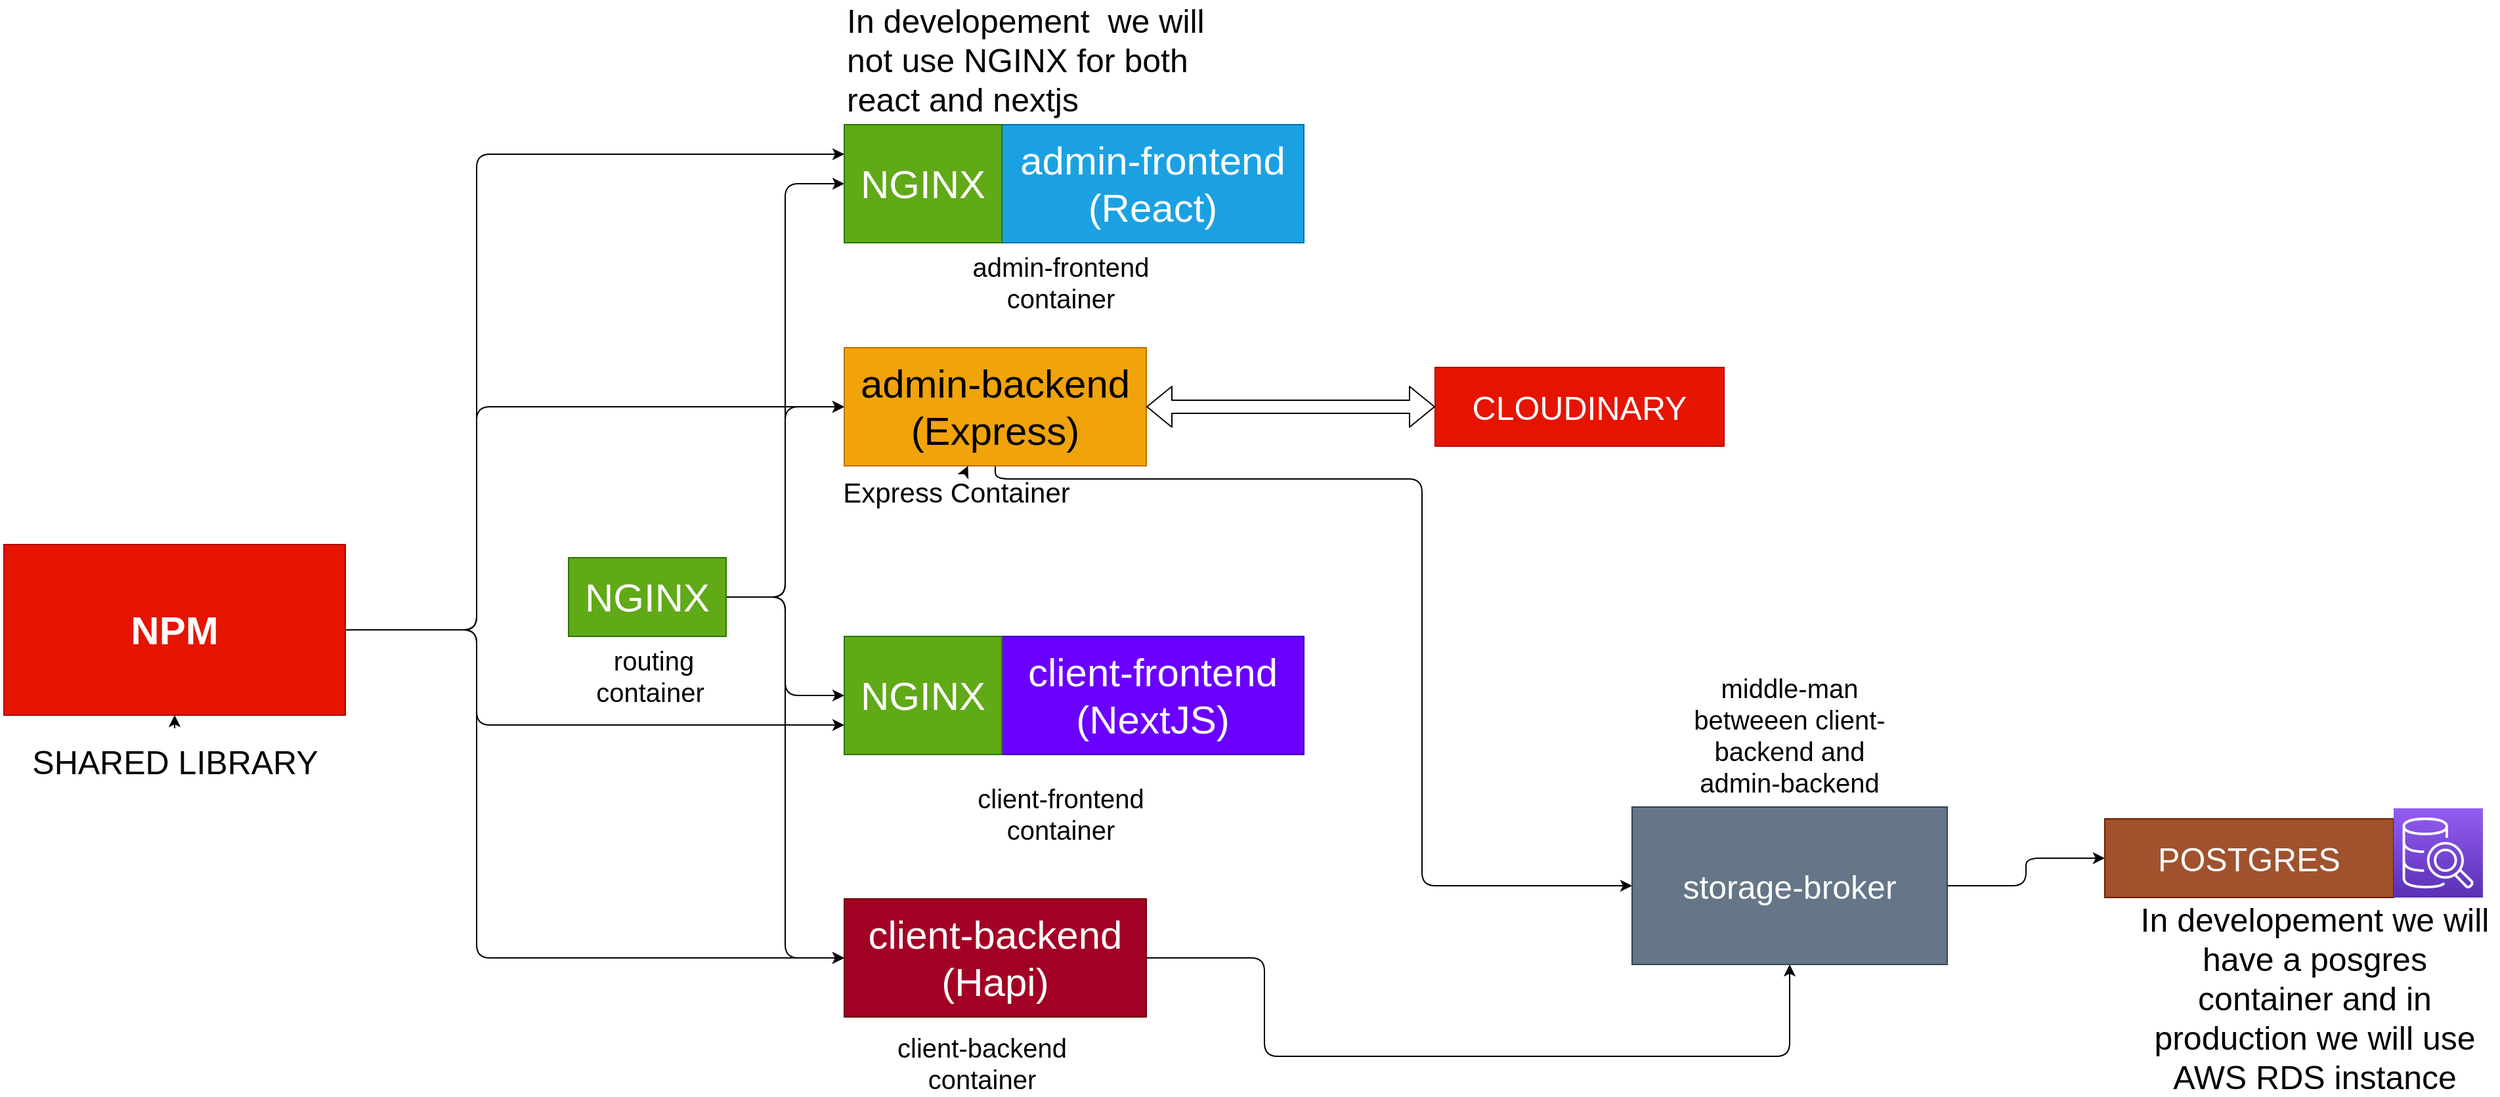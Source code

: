 <mxfile>
    <diagram id="6GGwwaXmXN7I2rmmZUAq" name="App architecture">
        <mxGraphModel dx="3043" dy="1306" grid="1" gridSize="10" guides="1" tooltips="1" connect="1" arrows="1" fold="1" page="0" pageScale="1" pageWidth="827" pageHeight="1169" math="0" shadow="0">
            <root>
                <mxCell id="0"/>
                <mxCell id="1" parent="0"/>
                <mxCell id="q51EdbNp2aHsAlou9teM-16" style="edgeStyle=elbowEdgeStyle;html=1;entryX=0;entryY=0.5;entryDx=0;entryDy=0;" parent="1" source="q51EdbNp2aHsAlou9teM-2" target="q51EdbNp2aHsAlou9teM-4" edge="1">
                    <mxGeometry relative="1" as="geometry"/>
                </mxCell>
                <mxCell id="q51EdbNp2aHsAlou9teM-17" style="edgeStyle=elbowEdgeStyle;html=1;entryX=0;entryY=0.5;entryDx=0;entryDy=0;" parent="1" source="q51EdbNp2aHsAlou9teM-2" target="q51EdbNp2aHsAlou9teM-10" edge="1">
                    <mxGeometry relative="1" as="geometry"/>
                </mxCell>
                <mxCell id="q51EdbNp2aHsAlou9teM-18" style="edgeStyle=elbowEdgeStyle;html=1;entryX=0;entryY=0.5;entryDx=0;entryDy=0;" parent="1" source="q51EdbNp2aHsAlou9teM-2" target="q51EdbNp2aHsAlou9teM-8" edge="1">
                    <mxGeometry relative="1" as="geometry"/>
                </mxCell>
                <mxCell id="q51EdbNp2aHsAlou9teM-19" style="edgeStyle=elbowEdgeStyle;html=1;entryX=0;entryY=0.5;entryDx=0;entryDy=0;" parent="1" source="q51EdbNp2aHsAlou9teM-2" target="2" edge="1">
                    <mxGeometry relative="1" as="geometry"/>
                </mxCell>
                <mxCell id="q51EdbNp2aHsAlou9teM-2" value="&lt;font style=&quot;font-size: 30px&quot;&gt;NGINX&lt;/font&gt;" style="rounded=0;whiteSpace=wrap;html=1;fillColor=#60a917;strokeColor=#2D7600;fontColor=#ffffff;" parent="1" vertex="1">
                    <mxGeometry x="-200" y="560" width="120" height="60" as="geometry"/>
                </mxCell>
                <mxCell id="q51EdbNp2aHsAlou9teM-3" value="&lt;font style=&quot;font-size: 30px&quot;&gt;admin-frontend&lt;br&gt;(React)&lt;br&gt;&lt;/font&gt;" style="rounded=0;whiteSpace=wrap;html=1;fillColor=#1ba1e2;strokeColor=#006EAF;fontColor=#ffffff;" parent="1" vertex="1">
                    <mxGeometry x="130" y="230" width="230" height="90" as="geometry"/>
                </mxCell>
                <mxCell id="q51EdbNp2aHsAlou9teM-4" value="&lt;font style=&quot;font-size: 30px&quot;&gt;NGINX&lt;/font&gt;" style="rounded=0;whiteSpace=wrap;html=1;fillColor=#60a917;strokeColor=#2D7600;fontColor=#ffffff;" parent="1" vertex="1">
                    <mxGeometry x="10" y="230" width="120" height="90" as="geometry"/>
                </mxCell>
                <mxCell id="q51EdbNp2aHsAlou9teM-5" value="&lt;font style=&quot;font-size: 20px&quot;&gt;routing &lt;br&gt;container&amp;nbsp;&lt;/font&gt;" style="text;html=1;strokeColor=none;fillColor=none;align=center;verticalAlign=middle;whiteSpace=wrap;rounded=0;" parent="1" vertex="1">
                    <mxGeometry x="-220" y="640" width="170" height="20" as="geometry"/>
                </mxCell>
                <mxCell id="q51EdbNp2aHsAlou9teM-6" value="&lt;span style=&quot;font-size: 20px&quot;&gt;admin-frontend container&lt;/span&gt;" style="text;html=1;strokeColor=none;fillColor=none;align=center;verticalAlign=middle;whiteSpace=wrap;rounded=0;" parent="1" vertex="1">
                    <mxGeometry x="90" y="340" width="170" height="20" as="geometry"/>
                </mxCell>
                <mxCell id="q51EdbNp2aHsAlou9teM-7" value="&lt;font style=&quot;font-size: 30px&quot;&gt;client-frontend&lt;br&gt;(NextJS)&lt;br&gt;&lt;/font&gt;" style="rounded=0;whiteSpace=wrap;html=1;fillColor=#6a00ff;strokeColor=#3700CC;fontColor=#ffffff;" parent="1" vertex="1">
                    <mxGeometry x="130" y="620" width="230" height="90" as="geometry"/>
                </mxCell>
                <mxCell id="q51EdbNp2aHsAlou9teM-8" value="&lt;font style=&quot;font-size: 30px&quot;&gt;NGINX&lt;/font&gt;" style="rounded=0;whiteSpace=wrap;html=1;fillColor=#60a917;strokeColor=#2D7600;fontColor=#ffffff;" parent="1" vertex="1">
                    <mxGeometry x="10" y="620" width="120" height="90" as="geometry"/>
                </mxCell>
                <mxCell id="q51EdbNp2aHsAlou9teM-9" value="&lt;span style=&quot;font-size: 20px&quot;&gt;client-frontend container&lt;/span&gt;" style="text;html=1;strokeColor=none;fillColor=none;align=center;verticalAlign=middle;whiteSpace=wrap;rounded=0;" parent="1" vertex="1">
                    <mxGeometry x="90" y="730" width="170" height="50" as="geometry"/>
                </mxCell>
                <mxCell id="10" style="edgeStyle=orthogonalEdgeStyle;html=1;entryX=0;entryY=0.5;entryDx=0;entryDy=0;" parent="1" source="q51EdbNp2aHsAlou9teM-10" target="9" edge="1">
                    <mxGeometry relative="1" as="geometry">
                        <Array as="points">
                            <mxPoint x="125" y="500"/>
                            <mxPoint x="450" y="500"/>
                            <mxPoint x="450" y="810"/>
                        </Array>
                    </mxGeometry>
                </mxCell>
                <mxCell id="q51EdbNp2aHsAlou9teM-10" value="&lt;font style=&quot;font-size: 30px&quot;&gt;admin-backend&lt;br&gt;(Express)&lt;br&gt;&lt;/font&gt;" style="rounded=0;whiteSpace=wrap;html=1;fillColor=#f0a30a;strokeColor=#BD7000;fontColor=#000000;" parent="1" vertex="1">
                    <mxGeometry x="10" y="400" width="230" height="90" as="geometry"/>
                </mxCell>
                <mxCell id="13" style="edgeStyle=orthogonalEdgeStyle;html=1;entryX=0.5;entryY=1;entryDx=0;entryDy=0;" parent="1" source="2" target="9" edge="1">
                    <mxGeometry relative="1" as="geometry">
                        <Array as="points">
                            <mxPoint x="330" y="865"/>
                            <mxPoint x="330" y="940"/>
                            <mxPoint x="730" y="940"/>
                        </Array>
                    </mxGeometry>
                </mxCell>
                <mxCell id="2" value="&lt;font style=&quot;font-size: 30px&quot;&gt;client-backend&lt;br&gt;(Hapi)&lt;br&gt;&lt;/font&gt;" style="rounded=0;whiteSpace=wrap;html=1;fillColor=#a20025;strokeColor=#6F0000;fontColor=#ffffff;" parent="1" vertex="1">
                    <mxGeometry x="10" y="820" width="230" height="90" as="geometry"/>
                </mxCell>
                <mxCell id="25" value="" style="edgeStyle=none;html=1;" parent="1" source="3" target="q51EdbNp2aHsAlou9teM-10" edge="1">
                    <mxGeometry relative="1" as="geometry"/>
                </mxCell>
                <mxCell id="3" value="Express Container" style="text;html=1;align=center;verticalAlign=middle;resizable=0;points=[];autosize=1;strokeColor=none;fontSize=21;" parent="1" vertex="1">
                    <mxGeometry y="495" width="190" height="30" as="geometry"/>
                </mxCell>
                <mxCell id="q51EdbNp2aHsAlou9teM-11" value="&lt;span style=&quot;font-size: 20px&quot;&gt;client-backend container&lt;/span&gt;" style="text;html=1;strokeColor=none;fillColor=none;align=center;verticalAlign=middle;whiteSpace=wrap;rounded=0;" parent="1" vertex="1">
                    <mxGeometry x="30" y="920" width="170" height="50" as="geometry"/>
                </mxCell>
                <mxCell id="q51EdbNp2aHsAlou9teM-20" value="&lt;font style=&quot;font-size: 25px&quot;&gt;CLOUDINARY&lt;/font&gt;" style="rounded=0;whiteSpace=wrap;html=1;fillColor=#e51400;strokeColor=#B20000;fontColor=#ffffff;" parent="1" vertex="1">
                    <mxGeometry x="460" y="415" width="220" height="60" as="geometry"/>
                </mxCell>
                <mxCell id="q51EdbNp2aHsAlou9teM-21" value="&lt;font style=&quot;font-size: 25px&quot;&gt;POSTGRES&lt;/font&gt;" style="rounded=0;whiteSpace=wrap;html=1;fillColor=#a0522d;strokeColor=#6D1F00;fontColor=#ffffff;" parent="1" vertex="1">
                    <mxGeometry x="970" y="759" width="220" height="60" as="geometry"/>
                </mxCell>
                <mxCell id="8" value="" style="shape=flexArrow;endArrow=classic;startArrow=classic;html=1;fontSize=21;entryX=0;entryY=0.5;entryDx=0;entryDy=0;exitX=1;exitY=0.5;exitDx=0;exitDy=0;" parent="1" source="q51EdbNp2aHsAlou9teM-10" target="q51EdbNp2aHsAlou9teM-20" edge="1">
                    <mxGeometry width="100" height="100" relative="1" as="geometry">
                        <mxPoint x="250" y="450" as="sourcePoint"/>
                        <mxPoint x="440" y="550" as="targetPoint"/>
                    </mxGeometry>
                </mxCell>
                <mxCell id="q51EdbNp2aHsAlou9teM-25" value="&lt;font style=&quot;font-size: 25px&quot;&gt;In developement we will have a posgres container and in production we will use AWS RDS instance&lt;/font&gt;" style="text;html=1;strokeColor=none;fillColor=none;align=center;verticalAlign=middle;whiteSpace=wrap;rounded=0;" parent="1" vertex="1">
                    <mxGeometry x="990" y="885" width="280" height="20" as="geometry"/>
                </mxCell>
                <mxCell id="q51EdbNp2aHsAlou9teM-26" value="&lt;font style=&quot;font-size: 25px&quot;&gt;In developement&amp;nbsp; we will not use NGINX for both react and nextjs&lt;/font&gt;" style="text;html=1;strokeColor=none;fillColor=none;align=left;verticalAlign=middle;whiteSpace=wrap;rounded=0;" parent="1" vertex="1">
                    <mxGeometry x="10" y="170" width="280" height="20" as="geometry"/>
                </mxCell>
                <mxCell id="q51EdbNp2aHsAlou9teM-27" value="" style="points=[[0,0,0],[0.25,0,0],[0.5,0,0],[0.75,0,0],[1,0,0],[0,1,0],[0.25,1,0],[0.5,1,0],[0.75,1,0],[1,1,0],[0,0.25,0],[0,0.5,0],[0,0.75,0],[1,0.25,0],[1,0.5,0],[1,0.75,0]];outlineConnect=0;fontColor=#232F3E;gradientColor=#945DF2;gradientDirection=north;fillColor=#5A30B5;strokeColor=#ffffff;dashed=0;verticalLabelPosition=bottom;verticalAlign=top;align=center;html=1;fontSize=12;fontStyle=0;aspect=fixed;shape=mxgraph.aws4.resourceIcon;resIcon=mxgraph.aws4.sql_workbench;" parent="1" vertex="1">
                    <mxGeometry x="1190" y="751" width="68" height="68" as="geometry"/>
                </mxCell>
                <mxCell id="12" style="edgeStyle=orthogonalEdgeStyle;html=1;entryX=0;entryY=0.5;entryDx=0;entryDy=0;" parent="1" source="9" target="q51EdbNp2aHsAlou9teM-21" edge="1">
                    <mxGeometry relative="1" as="geometry"/>
                </mxCell>
                <mxCell id="9" value="&lt;font style=&quot;font-size: 25px&quot;&gt;storage-broker&lt;/font&gt;" style="rounded=0;whiteSpace=wrap;html=1;fillColor=#647687;strokeColor=#314354;fontColor=#ffffff;" parent="1" vertex="1">
                    <mxGeometry x="610" y="750" width="240" height="120" as="geometry"/>
                </mxCell>
                <mxCell id="14" value="&lt;span style=&quot;font-size: 20px&quot;&gt;middle-man betweeen client-backend and admin-backend&lt;/span&gt;" style="text;html=1;strokeColor=none;fillColor=none;align=center;verticalAlign=middle;whiteSpace=wrap;rounded=0;" parent="1" vertex="1">
                    <mxGeometry x="645" y="670" width="170" height="50" as="geometry"/>
                </mxCell>
                <mxCell id="16" style="edgeStyle=orthogonalEdgeStyle;html=1;entryX=0;entryY=0.25;entryDx=0;entryDy=0;" parent="1" source="15" target="q51EdbNp2aHsAlou9teM-4" edge="1">
                    <mxGeometry relative="1" as="geometry">
                        <Array as="points">
                            <mxPoint x="-270" y="615"/>
                            <mxPoint x="-270" y="253"/>
                        </Array>
                    </mxGeometry>
                </mxCell>
                <mxCell id="17" style="edgeStyle=orthogonalEdgeStyle;html=1;entryX=0;entryY=0.5;entryDx=0;entryDy=0;" parent="1" source="15" target="q51EdbNp2aHsAlou9teM-10" edge="1">
                    <mxGeometry relative="1" as="geometry">
                        <Array as="points">
                            <mxPoint x="-270" y="615"/>
                            <mxPoint x="-270" y="445"/>
                        </Array>
                    </mxGeometry>
                </mxCell>
                <mxCell id="18" style="edgeStyle=orthogonalEdgeStyle;html=1;entryX=0;entryY=0.75;entryDx=0;entryDy=0;" parent="1" source="15" target="q51EdbNp2aHsAlou9teM-8" edge="1">
                    <mxGeometry relative="1" as="geometry">
                        <Array as="points">
                            <mxPoint x="-270" y="615"/>
                            <mxPoint x="-270" y="687"/>
                        </Array>
                    </mxGeometry>
                </mxCell>
                <mxCell id="19" style="edgeStyle=orthogonalEdgeStyle;html=1;entryX=0;entryY=0.5;entryDx=0;entryDy=0;" parent="1" source="15" target="2" edge="1">
                    <mxGeometry relative="1" as="geometry">
                        <Array as="points">
                            <mxPoint x="-270" y="615"/>
                            <mxPoint x="-270" y="865"/>
                        </Array>
                    </mxGeometry>
                </mxCell>
                <mxCell id="15" value="&lt;font style=&quot;font-size: 30px&quot;&gt;&lt;b&gt;NPM&lt;/b&gt;&lt;/font&gt;" style="rounded=0;whiteSpace=wrap;html=1;fillColor=#e51400;strokeColor=#B20000;fontColor=#ffffff;" parent="1" vertex="1">
                    <mxGeometry x="-630" y="550" width="260" height="130" as="geometry"/>
                </mxCell>
                <mxCell id="24" value="" style="edgeStyle=orthogonalEdgeStyle;html=1;" parent="1" source="23" target="15" edge="1">
                    <mxGeometry relative="1" as="geometry"/>
                </mxCell>
                <mxCell id="23" value="&lt;font style=&quot;font-size: 25px&quot;&gt;SHARED LIBRARY&lt;/font&gt;" style="text;html=1;strokeColor=none;fillColor=none;align=center;verticalAlign=middle;whiteSpace=wrap;rounded=0;" parent="1" vertex="1">
                    <mxGeometry x="-632.5" y="690" width="265" height="50" as="geometry"/>
                </mxCell>
            </root>
        </mxGraphModel>
    </diagram>
    <diagram id="w0XgXi7K_u5LhEjVhoiw" name="Git Workflow">
        <mxGraphModel dx="2826" dy="1523" grid="1" gridSize="10" guides="1" tooltips="1" connect="1" arrows="1" fold="1" page="1" pageScale="1" pageWidth="1169" pageHeight="827" math="0" shadow="0">
            <root>
                <mxCell id="lx9RsCOpGuzKp66f4HoC-0"/>
                <mxCell id="lx9RsCOpGuzKp66f4HoC-1" parent="lx9RsCOpGuzKp66f4HoC-0"/>
                <mxCell id="lx9RsCOpGuzKp66f4HoC-11" style="edgeStyle=none;html=1;entryX=0;entryY=0.5;entryDx=0;entryDy=0;fillColor=#d80073;strokeColor=#A50040;" parent="lx9RsCOpGuzKp66f4HoC-1" source="lx9RsCOpGuzKp66f4HoC-2" target="lx9RsCOpGuzKp66f4HoC-3" edge="1">
                    <mxGeometry relative="1" as="geometry"/>
                </mxCell>
                <mxCell id="lx9RsCOpGuzKp66f4HoC-2" value="" style="ellipse;whiteSpace=wrap;html=1;aspect=fixed;fillColor=#d80073;strokeColor=#A50040;fontColor=#ffffff;" parent="lx9RsCOpGuzKp66f4HoC-1" vertex="1">
                    <mxGeometry x="250" y="270" width="80" height="80" as="geometry"/>
                </mxCell>
                <mxCell id="lx9RsCOpGuzKp66f4HoC-12" style="edgeStyle=none;html=1;entryX=0;entryY=0.5;entryDx=0;entryDy=0;fillColor=#d80073;strokeColor=#A50040;" parent="lx9RsCOpGuzKp66f4HoC-1" source="lx9RsCOpGuzKp66f4HoC-3" target="lx9RsCOpGuzKp66f4HoC-4" edge="1">
                    <mxGeometry relative="1" as="geometry"/>
                </mxCell>
                <mxCell id="lx9RsCOpGuzKp66f4HoC-3" value="" style="ellipse;whiteSpace=wrap;html=1;aspect=fixed;fillColor=#d80073;strokeColor=#A50040;fontColor=#ffffff;" parent="lx9RsCOpGuzKp66f4HoC-1" vertex="1">
                    <mxGeometry x="540" y="270" width="80" height="80" as="geometry"/>
                </mxCell>
                <mxCell id="lx9RsCOpGuzKp66f4HoC-4" value="" style="ellipse;whiteSpace=wrap;html=1;aspect=fixed;fillColor=#d80073;strokeColor=#A50040;fontColor=#ffffff;" parent="lx9RsCOpGuzKp66f4HoC-1" vertex="1">
                    <mxGeometry x="800" y="270" width="80" height="80" as="geometry"/>
                </mxCell>
                <mxCell id="lx9RsCOpGuzKp66f4HoC-10" style="edgeStyle=none;html=1;fillColor=#d80073;strokeColor=#A50040;" parent="lx9RsCOpGuzKp66f4HoC-1" source="lx9RsCOpGuzKp66f4HoC-5" target="lx9RsCOpGuzKp66f4HoC-2" edge="1">
                    <mxGeometry relative="1" as="geometry"/>
                </mxCell>
                <mxCell id="lx9RsCOpGuzKp66f4HoC-5" value="" style="ellipse;whiteSpace=wrap;html=1;aspect=fixed;fillColor=#d80073;strokeColor=#A50040;fontColor=#ffffff;" parent="lx9RsCOpGuzKp66f4HoC-1" vertex="1">
                    <mxGeometry x="-80" y="270" width="80" height="80" as="geometry"/>
                </mxCell>
                <mxCell id="lx9RsCOpGuzKp66f4HoC-9" style="edgeStyle=none;html=1;entryX=0;entryY=0.5;entryDx=0;entryDy=0;fillColor=#d80073;strokeColor=#A50040;" parent="lx9RsCOpGuzKp66f4HoC-1" source="lx9RsCOpGuzKp66f4HoC-6" target="lx9RsCOpGuzKp66f4HoC-5" edge="1">
                    <mxGeometry relative="1" as="geometry"/>
                </mxCell>
                <mxCell id="lx9RsCOpGuzKp66f4HoC-6" value="" style="ellipse;whiteSpace=wrap;html=1;aspect=fixed;fillColor=#d80073;strokeColor=#A50040;fontColor=#ffffff;" parent="lx9RsCOpGuzKp66f4HoC-1" vertex="1">
                    <mxGeometry x="-420" y="270" width="80" height="80" as="geometry"/>
                </mxCell>
                <mxCell id="lx9RsCOpGuzKp66f4HoC-8" style="edgeStyle=none;html=1;entryX=0;entryY=0.5;entryDx=0;entryDy=0;fillColor=#d80073;strokeColor=#A50040;" parent="lx9RsCOpGuzKp66f4HoC-1" source="lx9RsCOpGuzKp66f4HoC-7" target="lx9RsCOpGuzKp66f4HoC-6" edge="1">
                    <mxGeometry relative="1" as="geometry"/>
                </mxCell>
                <mxCell id="lx9RsCOpGuzKp66f4HoC-7" value="" style="ellipse;whiteSpace=wrap;html=1;aspect=fixed;fillColor=#d80073;strokeColor=#A50040;fontColor=#ffffff;" parent="lx9RsCOpGuzKp66f4HoC-1" vertex="1">
                    <mxGeometry x="-820" y="270" width="80" height="80" as="geometry"/>
                </mxCell>
                <mxCell id="lx9RsCOpGuzKp66f4HoC-31" style="edgeStyle=none;html=1;entryX=0;entryY=0.5;entryDx=0;entryDy=0;" parent="lx9RsCOpGuzKp66f4HoC-1" source="lx9RsCOpGuzKp66f4HoC-27" target="lx9RsCOpGuzKp66f4HoC-28" edge="1">
                    <mxGeometry relative="1" as="geometry"/>
                </mxCell>
                <mxCell id="lx9RsCOpGuzKp66f4HoC-49" style="edgeStyle=none;html=1;" parent="lx9RsCOpGuzKp66f4HoC-1" source="lx9RsCOpGuzKp66f4HoC-27" target="lx9RsCOpGuzKp66f4HoC-37" edge="1">
                    <mxGeometry relative="1" as="geometry"/>
                </mxCell>
                <mxCell id="lx9RsCOpGuzKp66f4HoC-27" value="" style="ellipse;whiteSpace=wrap;html=1;aspect=fixed;fillColor=#0050ef;strokeColor=#001DBC;fontColor=#ffffff;" parent="lx9RsCOpGuzKp66f4HoC-1" vertex="1">
                    <mxGeometry x="-820" y="460" width="80" height="80" as="geometry"/>
                </mxCell>
                <mxCell id="lx9RsCOpGuzKp66f4HoC-32" style="edgeStyle=none;html=1;entryX=0;entryY=0.5;entryDx=0;entryDy=0;" parent="lx9RsCOpGuzKp66f4HoC-1" source="lx9RsCOpGuzKp66f4HoC-28" target="lx9RsCOpGuzKp66f4HoC-29" edge="1">
                    <mxGeometry relative="1" as="geometry"/>
                </mxCell>
                <mxCell id="lx9RsCOpGuzKp66f4HoC-28" value="" style="ellipse;whiteSpace=wrap;html=1;aspect=fixed;fillColor=#0050ef;strokeColor=#001DBC;fontColor=#ffffff;" parent="lx9RsCOpGuzKp66f4HoC-1" vertex="1">
                    <mxGeometry x="-430" y="460" width="80" height="80" as="geometry"/>
                </mxCell>
                <mxCell id="lx9RsCOpGuzKp66f4HoC-33" style="edgeStyle=none;html=1;entryX=0;entryY=0.5;entryDx=0;entryDy=0;" parent="lx9RsCOpGuzKp66f4HoC-1" source="lx9RsCOpGuzKp66f4HoC-29" target="lx9RsCOpGuzKp66f4HoC-30" edge="1">
                    <mxGeometry relative="1" as="geometry"/>
                </mxCell>
                <mxCell id="lx9RsCOpGuzKp66f4HoC-29" value="" style="ellipse;whiteSpace=wrap;html=1;aspect=fixed;fillColor=#0050ef;strokeColor=#001DBC;fontColor=#ffffff;" parent="lx9RsCOpGuzKp66f4HoC-1" vertex="1">
                    <mxGeometry x="-80" y="460" width="80" height="80" as="geometry"/>
                </mxCell>
                <mxCell id="lx9RsCOpGuzKp66f4HoC-36" style="edgeStyle=none;html=1;entryX=0;entryY=1;entryDx=0;entryDy=0;" parent="lx9RsCOpGuzKp66f4HoC-1" source="lx9RsCOpGuzKp66f4HoC-30" target="lx9RsCOpGuzKp66f4HoC-3" edge="1">
                    <mxGeometry relative="1" as="geometry"/>
                </mxCell>
                <mxCell id="lx9RsCOpGuzKp66f4HoC-30" value="" style="ellipse;whiteSpace=wrap;html=1;aspect=fixed;fillColor=#0050ef;strokeColor=#001DBC;fontColor=#ffffff;" parent="lx9RsCOpGuzKp66f4HoC-1" vertex="1">
                    <mxGeometry x="250" y="460" width="80" height="80" as="geometry"/>
                </mxCell>
                <mxCell id="lx9RsCOpGuzKp66f4HoC-34" value="&lt;font style=&quot;font-size: 30px&quot;&gt;Master&lt;/font&gt;" style="text;html=1;strokeColor=none;fillColor=none;align=center;verticalAlign=middle;whiteSpace=wrap;rounded=0;" parent="lx9RsCOpGuzKp66f4HoC-1" vertex="1">
                    <mxGeometry x="-1020" y="230" width="40" height="20" as="geometry"/>
                </mxCell>
                <mxCell id="lx9RsCOpGuzKp66f4HoC-35" value="&lt;font style=&quot;font-size: 30px&quot;&gt;Developement&lt;/font&gt;" style="text;html=1;strokeColor=none;fillColor=none;align=center;verticalAlign=middle;whiteSpace=wrap;rounded=0;" parent="lx9RsCOpGuzKp66f4HoC-1" vertex="1">
                    <mxGeometry x="-750" y="430" width="40" height="20" as="geometry"/>
                </mxCell>
                <mxCell id="lx9RsCOpGuzKp66f4HoC-50" style="edgeStyle=none;html=1;entryX=0.5;entryY=0;entryDx=0;entryDy=0;" parent="lx9RsCOpGuzKp66f4HoC-1" source="lx9RsCOpGuzKp66f4HoC-37" target="lx9RsCOpGuzKp66f4HoC-44" edge="1">
                    <mxGeometry relative="1" as="geometry"/>
                </mxCell>
                <mxCell id="lx9RsCOpGuzKp66f4HoC-51" style="edgeStyle=none;html=1;" parent="lx9RsCOpGuzKp66f4HoC-1" source="lx9RsCOpGuzKp66f4HoC-37" target="lx9RsCOpGuzKp66f4HoC-42" edge="1">
                    <mxGeometry relative="1" as="geometry"/>
                </mxCell>
                <mxCell id="lx9RsCOpGuzKp66f4HoC-37" value="" style="ellipse;whiteSpace=wrap;html=1;aspect=fixed;fillColor=#60a917;strokeColor=#2D7600;fontColor=#ffffff;" parent="lx9RsCOpGuzKp66f4HoC-1" vertex="1">
                    <mxGeometry x="-820" y="630" width="80" height="80" as="geometry"/>
                </mxCell>
                <mxCell id="lx9RsCOpGuzKp66f4HoC-39" style="edgeStyle=none;html=1;entryX=0;entryY=0.5;entryDx=0;entryDy=0;" parent="lx9RsCOpGuzKp66f4HoC-1" source="lx9RsCOpGuzKp66f4HoC-38" target="lx9RsCOpGuzKp66f4HoC-27" edge="1">
                    <mxGeometry relative="1" as="geometry"/>
                </mxCell>
                <mxCell id="lx9RsCOpGuzKp66f4HoC-40" style="edgeStyle=none;html=1;entryX=0;entryY=0.5;entryDx=0;entryDy=0;" parent="lx9RsCOpGuzKp66f4HoC-1" source="lx9RsCOpGuzKp66f4HoC-38" target="lx9RsCOpGuzKp66f4HoC-7" edge="1">
                    <mxGeometry relative="1" as="geometry"/>
                </mxCell>
                <mxCell id="lx9RsCOpGuzKp66f4HoC-38" value="" style="ellipse;whiteSpace=wrap;html=1;aspect=fixed;fillColor=#d80073;strokeColor=#A50040;fontColor=#ffffff;" parent="lx9RsCOpGuzKp66f4HoC-1" vertex="1">
                    <mxGeometry x="-1050" y="270" width="80" height="80" as="geometry"/>
                </mxCell>
                <mxCell id="lx9RsCOpGuzKp66f4HoC-53" style="edgeStyle=none;html=1;" parent="lx9RsCOpGuzKp66f4HoC-1" source="lx9RsCOpGuzKp66f4HoC-42" target="lx9RsCOpGuzKp66f4HoC-43" edge="1">
                    <mxGeometry relative="1" as="geometry"/>
                </mxCell>
                <mxCell id="lx9RsCOpGuzKp66f4HoC-42" value="" style="ellipse;whiteSpace=wrap;html=1;aspect=fixed;fillColor=#60a917;strokeColor=#2D7600;fontColor=#ffffff;" parent="lx9RsCOpGuzKp66f4HoC-1" vertex="1">
                    <mxGeometry x="-420" y="630" width="80" height="80" as="geometry"/>
                </mxCell>
                <mxCell id="lx9RsCOpGuzKp66f4HoC-55" style="edgeStyle=none;html=1;entryX=0;entryY=1;entryDx=0;entryDy=0;" parent="lx9RsCOpGuzKp66f4HoC-1" source="lx9RsCOpGuzKp66f4HoC-43" target="lx9RsCOpGuzKp66f4HoC-30" edge="1">
                    <mxGeometry relative="1" as="geometry"/>
                </mxCell>
                <mxCell id="lx9RsCOpGuzKp66f4HoC-43" value="" style="ellipse;whiteSpace=wrap;html=1;aspect=fixed;fillColor=#60a917;strokeColor=#2D7600;fontColor=#ffffff;" parent="lx9RsCOpGuzKp66f4HoC-1" vertex="1">
                    <mxGeometry x="-70" y="630" width="80" height="80" as="geometry"/>
                </mxCell>
                <mxCell id="lx9RsCOpGuzKp66f4HoC-52" style="edgeStyle=none;html=1;entryX=0;entryY=0.5;entryDx=0;entryDy=0;" parent="lx9RsCOpGuzKp66f4HoC-1" source="lx9RsCOpGuzKp66f4HoC-44" target="lx9RsCOpGuzKp66f4HoC-45" edge="1">
                    <mxGeometry relative="1" as="geometry"/>
                </mxCell>
                <mxCell id="lx9RsCOpGuzKp66f4HoC-44" value="" style="ellipse;whiteSpace=wrap;html=1;aspect=fixed;fillColor=#a20025;strokeColor=#6F0000;fontColor=#ffffff;" parent="lx9RsCOpGuzKp66f4HoC-1" vertex="1">
                    <mxGeometry x="-820" y="770" width="80" height="80" as="geometry"/>
                </mxCell>
                <mxCell id="lx9RsCOpGuzKp66f4HoC-54" style="edgeStyle=none;html=1;entryX=0;entryY=0.5;entryDx=0;entryDy=0;" parent="lx9RsCOpGuzKp66f4HoC-1" source="lx9RsCOpGuzKp66f4HoC-45" target="lx9RsCOpGuzKp66f4HoC-46" edge="1">
                    <mxGeometry relative="1" as="geometry"/>
                </mxCell>
                <mxCell id="lx9RsCOpGuzKp66f4HoC-45" value="" style="ellipse;whiteSpace=wrap;html=1;aspect=fixed;fillColor=#a20025;strokeColor=#6F0000;fontColor=#ffffff;" parent="lx9RsCOpGuzKp66f4HoC-1" vertex="1">
                    <mxGeometry x="-420" y="770" width="80" height="80" as="geometry"/>
                </mxCell>
                <mxCell id="lx9RsCOpGuzKp66f4HoC-56" style="edgeStyle=none;html=1;entryX=0;entryY=1;entryDx=0;entryDy=0;" parent="lx9RsCOpGuzKp66f4HoC-1" source="lx9RsCOpGuzKp66f4HoC-46" target="lx9RsCOpGuzKp66f4HoC-30" edge="1">
                    <mxGeometry relative="1" as="geometry"/>
                </mxCell>
                <mxCell id="lx9RsCOpGuzKp66f4HoC-46" value="" style="ellipse;whiteSpace=wrap;html=1;aspect=fixed;fillColor=#a20025;strokeColor=#6F0000;fontColor=#ffffff;" parent="lx9RsCOpGuzKp66f4HoC-1" vertex="1">
                    <mxGeometry x="-70" y="770" width="80" height="80" as="geometry"/>
                </mxCell>
                <mxCell id="lx9RsCOpGuzKp66f4HoC-47" value="&lt;font style=&quot;font-size: 30px&quot;&gt;Feature/adding_dockerignore&lt;/font&gt;" style="text;html=1;strokeColor=none;fillColor=none;align=center;verticalAlign=middle;whiteSpace=wrap;rounded=0;" parent="lx9RsCOpGuzKp66f4HoC-1" vertex="1">
                    <mxGeometry x="-710" y="600" width="170" height="20" as="geometry"/>
                </mxCell>
                <mxCell id="lx9RsCOpGuzKp66f4HoC-48" value="&lt;font style=&quot;font-size: 30px&quot;&gt;Feature/adding_docker_compose&lt;/font&gt;" style="text;html=1;strokeColor=none;fillColor=none;align=center;verticalAlign=middle;whiteSpace=wrap;rounded=0;" parent="lx9RsCOpGuzKp66f4HoC-1" vertex="1">
                    <mxGeometry x="-680" y="740" width="170" height="20" as="geometry"/>
                </mxCell>
                <mxCell id="lx9RsCOpGuzKp66f4HoC-57" value="&lt;font style=&quot;font-size: 30px&quot;&gt;Final Code&lt;/font&gt;" style="text;html=1;strokeColor=none;fillColor=none;align=center;verticalAlign=middle;whiteSpace=wrap;rounded=0;" parent="lx9RsCOpGuzKp66f4HoC-1" vertex="1">
                    <mxGeometry x="810" y="220" width="160" height="50" as="geometry"/>
                </mxCell>
            </root>
        </mxGraphModel>
    </diagram>
    <diagram id="1m5misvuDJXWizyVFLKP" name="NGINX routes">
        <mxGraphModel dx="882" dy="762" grid="1" gridSize="10" guides="1" tooltips="1" connect="1" arrows="1" fold="1" page="1" pageScale="1" pageWidth="1169" pageHeight="827" math="0" shadow="0">
            <root>
                <mxCell id="PuJk3CBpM5a2FFGGUp4s-0"/>
                <mxCell id="PuJk3CBpM5a2FFGGUp4s-1" parent="PuJk3CBpM5a2FFGGUp4s-0"/>
                <mxCell id="PuJk3CBpM5a2FFGGUp4s-2" value="&lt;font style=&quot;font-size: 30px&quot;&gt;&amp;nbsp;www.framoepedia.com/ -&amp;gt;&amp;nbsp; client-frontend ||&amp;nbsp;&amp;nbsp;http://localhost:80/ -&amp;gt;&amp;nbsp; client-frontend&lt;br&gt;&lt;br&gt;&lt;br&gt;www.framoepedia.com/admin -&amp;gt; admin-frontend&lt;br&gt;&lt;span&gt;&lt;/span&gt;&lt;br&gt;www.framoepedia.com/graphql/admin-backend&lt;br&gt;&lt;br&gt;www.framoepedia.com/graphql/client-backend&lt;br&gt;&lt;br&gt;www.framoepedia.com/broker/&lt;br&gt;&lt;br&gt;www.framoepedia.com/postgres&lt;br&gt;&lt;/font&gt;" style="rounded=0;whiteSpace=wrap;html=1;align=left;fillColor=#fff2cc;strokeColor=#d6b656;" vertex="1" parent="PuJk3CBpM5a2FFGGUp4s-1">
                    <mxGeometry x="10" y="60" width="950" height="650" as="geometry"/>
                </mxCell>
            </root>
        </mxGraphModel>
    </diagram>
    <diagram id="n5EYDcTOkXMHb9nHLq9D" name="Page-4">
        <mxGraphModel dx="1954" dy="457" grid="1" gridSize="10" guides="1" tooltips="1" connect="1" arrows="1" fold="1" page="1" pageScale="1" pageWidth="1169" pageHeight="827" math="0" shadow="0">
            <root>
                <mxCell id="kpnuZJgIHkqkG_BF4f3A-0"/>
                <mxCell id="kpnuZJgIHkqkG_BF4f3A-1" parent="kpnuZJgIHkqkG_BF4f3A-0"/>
                <mxCell id="kpnuZJgIHkqkG_BF4f3A-25" style="edgeStyle=orthogonalEdgeStyle;html=1;" parent="kpnuZJgIHkqkG_BF4f3A-1" source="kpnuZJgIHkqkG_BF4f3A-2" target="kpnuZJgIHkqkG_BF4f3A-24" edge="1">
                    <mxGeometry relative="1" as="geometry"/>
                </mxCell>
                <mxCell id="kpnuZJgIHkqkG_BF4f3A-2" value="&lt;font style=&quot;font-size: 20px&quot;&gt;NGINX container&lt;/font&gt;" style="rounded=0;whiteSpace=wrap;html=1;fillColor=#fff2cc;strokeColor=#d6b656;" parent="kpnuZJgIHkqkG_BF4f3A-1" vertex="1">
                    <mxGeometry x="120" y="150" width="190" height="80" as="geometry"/>
                </mxCell>
                <mxCell id="kpnuZJgIHkqkG_BF4f3A-20" style="edgeStyle=orthogonalEdgeStyle;html=1;" parent="kpnuZJgIHkqkG_BF4f3A-1" source="kpnuZJgIHkqkG_BF4f3A-3" target="kpnuZJgIHkqkG_BF4f3A-18" edge="1">
                    <mxGeometry relative="1" as="geometry"/>
                </mxCell>
                <mxCell id="kpnuZJgIHkqkG_BF4f3A-3" value="&lt;font style=&quot;font-size: 20px&quot;&gt;admin-frontend&lt;/font&gt;" style="rounded=0;whiteSpace=wrap;html=1;fillColor=#e1d5e7;strokeColor=#9673a6;" parent="kpnuZJgIHkqkG_BF4f3A-1" vertex="1">
                    <mxGeometry x="490" y="40" width="190" height="80" as="geometry"/>
                </mxCell>
                <mxCell id="kpnuZJgIHkqkG_BF4f3A-4" value="&lt;font style=&quot;font-size: 20px&quot;&gt;admin-backend&lt;/font&gt;" style="rounded=0;whiteSpace=wrap;html=1;fillColor=#d5e8d4;strokeColor=#82b366;" parent="kpnuZJgIHkqkG_BF4f3A-1" vertex="1">
                    <mxGeometry x="490" y="280" width="190" height="80" as="geometry"/>
                </mxCell>
                <mxCell id="kpnuZJgIHkqkG_BF4f3A-5" value="" style="shape=flexArrow;endArrow=classic;html=1;entryX=0;entryY=0.5;entryDx=0;entryDy=0;" parent="kpnuZJgIHkqkG_BF4f3A-1" target="kpnuZJgIHkqkG_BF4f3A-2" edge="1">
                    <mxGeometry width="50" height="50" relative="1" as="geometry">
                        <mxPoint x="-40" y="190" as="sourcePoint"/>
                        <mxPoint x="100" y="170" as="targetPoint"/>
                    </mxGeometry>
                </mxCell>
                <mxCell id="kpnuZJgIHkqkG_BF4f3A-23" value="" style="edgeStyle=orthogonalEdgeStyle;html=1;" parent="kpnuZJgIHkqkG_BF4f3A-1" source="kpnuZJgIHkqkG_BF4f3A-8" target="kpnuZJgIHkqkG_BF4f3A-3" edge="1">
                    <mxGeometry relative="1" as="geometry"/>
                </mxCell>
                <mxCell id="kpnuZJgIHkqkG_BF4f3A-8" value="&lt;font style=&quot;font-size: 25px&quot;&gt;localhost:3000&lt;/font&gt;" style="text;html=1;strokeColor=none;fillColor=none;align=center;verticalAlign=middle;whiteSpace=wrap;rounded=0;" parent="kpnuZJgIHkqkG_BF4f3A-1" vertex="1">
                    <mxGeometry x="565" y="10" width="40" height="20" as="geometry"/>
                </mxCell>
                <mxCell id="kpnuZJgIHkqkG_BF4f3A-18" value="&lt;font style=&quot;font-size: 25px&quot;&gt;localhost:80/graphql/admin-graphql&lt;/font&gt;" style="text;html=1;strokeColor=none;fillColor=none;align=center;verticalAlign=middle;whiteSpace=wrap;rounded=0;" parent="kpnuZJgIHkqkG_BF4f3A-1" vertex="1">
                    <mxGeometry x="195" y="110" width="40" height="20" as="geometry"/>
                </mxCell>
                <mxCell id="kpnuZJgIHkqkG_BF4f3A-28" style="edgeStyle=orthogonalEdgeStyle;html=1;entryX=0;entryY=0.75;entryDx=0;entryDy=0;" parent="kpnuZJgIHkqkG_BF4f3A-1" source="kpnuZJgIHkqkG_BF4f3A-24" target="kpnuZJgIHkqkG_BF4f3A-26" edge="1">
                    <mxGeometry relative="1" as="geometry"/>
                </mxCell>
                <mxCell id="kpnuZJgIHkqkG_BF4f3A-24" value="&lt;span style=&quot;color: rgb(0 , 0 , 0) ; font-family: &amp;#34;helvetica&amp;#34; ; font-size: 25px ; font-style: normal ; font-weight: 400 ; letter-spacing: normal ; text-align: center ; text-indent: 0px ; text-transform: none ; word-spacing: 0px ; background-color: rgb(248 , 249 , 250) ; display: inline ; float: none&quot;&gt;localhost:80/graphql/&lt;/span&gt;" style="text;whiteSpace=wrap;html=1;" parent="kpnuZJgIHkqkG_BF4f3A-1" vertex="1">
                    <mxGeometry x="100" y="270" width="230" height="30" as="geometry"/>
                </mxCell>
                <mxCell id="kpnuZJgIHkqkG_BF4f3A-26" value="&lt;span style=&quot;color: rgb(0 , 0 , 0) ; font-family: &amp;#34;helvetica&amp;#34; ; font-size: 25px ; font-style: normal ; font-weight: 400 ; letter-spacing: normal ; text-align: center ; text-indent: 0px ; text-transform: none ; word-spacing: 0px ; background-color: rgb(248 , 249 , 250) ; display: inline ; float: none&quot;&gt;localhost:5000/graphql/&lt;/span&gt;" style="text;whiteSpace=wrap;html=1;" parent="kpnuZJgIHkqkG_BF4f3A-1" vertex="1">
                    <mxGeometry x="470" y="370" width="230" height="30" as="geometry"/>
                </mxCell>
            </root>
        </mxGraphModel>
    </diagram>
    <diagram id="dfGMnTAKnXiBTxdTfXKU" name="Page-5">
        <mxGraphModel dx="785" dy="457" grid="1" gridSize="10" guides="1" tooltips="1" connect="1" arrows="1" fold="1" page="1" pageScale="1" pageWidth="1169" pageHeight="827" math="0" shadow="0">
            <root>
                <mxCell id="_M33iJEHv69LEsDhK1io-0"/>
                <mxCell id="_M33iJEHv69LEsDhK1io-1" parent="_M33iJEHv69LEsDhK1io-0"/>
                <mxCell id="_M33iJEHv69LEsDhK1io-2" value="" style="rounded=0;whiteSpace=wrap;html=1;fillColor=#f8cecc;strokeColor=#b85450;" parent="_M33iJEHv69LEsDhK1io-1" vertex="1">
                    <mxGeometry x="90" y="130" width="410" height="240" as="geometry"/>
                </mxCell>
                <mxCell id="_M33iJEHv69LEsDhK1io-3" value="NGINX&lt;br&gt;(etc/nginx/conf.d/default.conf)" style="rounded=0;whiteSpace=wrap;html=1;fillColor=#e1d5e7;strokeColor=#9673a6;" parent="_M33iJEHv69LEsDhK1io-1" vertex="1">
                    <mxGeometry x="270" y="195" width="210" height="110" as="geometry"/>
                </mxCell>
                <mxCell id="_M33iJEHv69LEsDhK1io-5" style="edgeStyle=none;html=1;" parent="_M33iJEHv69LEsDhK1io-1" source="_M33iJEHv69LEsDhK1io-4" target="_M33iJEHv69LEsDhK1io-3" edge="1">
                    <mxGeometry relative="1" as="geometry"/>
                </mxCell>
                <mxCell id="_M33iJEHv69LEsDhK1io-4" value="./nginx/default.conf" style="text;html=1;strokeColor=none;fillColor=none;align=center;verticalAlign=middle;whiteSpace=wrap;rounded=0;" parent="_M33iJEHv69LEsDhK1io-1" vertex="1">
                    <mxGeometry x="120" y="235" width="110" height="45" as="geometry"/>
                </mxCell>
            </root>
        </mxGraphModel>
    </diagram>
    <diagram id="z3nanuXXxiQgTfsCd7CL" name="Page-6">
        <mxGraphModel dx="2380" dy="1016" grid="1" gridSize="10" guides="1" tooltips="1" connect="1" arrows="1" fold="1" page="1" pageScale="1" pageWidth="1169" pageHeight="827" math="0" shadow="0">
            <root>
                <mxCell id="_gpuhGNClcv7CF0d5EdK-0"/>
                <mxCell id="_gpuhGNClcv7CF0d5EdK-1" parent="_gpuhGNClcv7CF0d5EdK-0"/>
                <mxCell id="_gpuhGNClcv7CF0d5EdK-2" value="" style="rounded=0;whiteSpace=wrap;html=1;" vertex="1" parent="_gpuhGNClcv7CF0d5EdK-1">
                    <mxGeometry x="340" y="50" width="330" height="560" as="geometry"/>
                </mxCell>
                <mxCell id="_gpuhGNClcv7CF0d5EdK-3" value="&lt;font style=&quot;font-size: 24px&quot;&gt;DB&lt;/font&gt;" style="rounded=0;whiteSpace=wrap;html=1;fillColor=#fff2cc;strokeColor=#d6b656;" vertex="1" parent="_gpuhGNClcv7CF0d5EdK-1">
                    <mxGeometry x="435" y="70" width="120" height="60" as="geometry"/>
                </mxCell>
                <mxCell id="_gpuhGNClcv7CF0d5EdK-4" value="" style="shape=table;html=1;whiteSpace=wrap;startSize=0;container=1;collapsible=0;childLayout=tableLayout;fontSize=24;" vertex="1" parent="_gpuhGNClcv7CF0d5EdK-1">
                    <mxGeometry x="360" y="150" width="210" height="180" as="geometry"/>
                </mxCell>
                <mxCell id="_gpuhGNClcv7CF0d5EdK-5" value="" style="shape=partialRectangle;html=1;whiteSpace=wrap;collapsible=0;dropTarget=0;pointerEvents=0;fillColor=none;top=0;left=0;bottom=0;right=0;points=[[0,0.5],[1,0.5]];portConstraint=eastwest;fontSize=24;" vertex="1" parent="_gpuhGNClcv7CF0d5EdK-4">
                    <mxGeometry width="210" height="60" as="geometry"/>
                </mxCell>
                <mxCell id="_gpuhGNClcv7CF0d5EdK-6" value="sno" style="shape=partialRectangle;html=1;whiteSpace=wrap;connectable=0;fillColor=none;top=0;left=0;bottom=0;right=0;overflow=hidden;pointerEvents=1;fontSize=24;" vertex="1" parent="_gpuhGNClcv7CF0d5EdK-5">
                    <mxGeometry width="70" height="60" as="geometry">
                        <mxRectangle width="70" height="60" as="alternateBounds"/>
                    </mxGeometry>
                </mxCell>
                <mxCell id="_gpuhGNClcv7CF0d5EdK-7" value="image" style="shape=partialRectangle;html=1;whiteSpace=wrap;connectable=0;fillColor=none;top=0;left=0;bottom=0;right=0;overflow=hidden;pointerEvents=1;fontSize=24;" vertex="1" parent="_gpuhGNClcv7CF0d5EdK-5">
                    <mxGeometry x="70" width="70" height="60" as="geometry">
                        <mxRectangle width="70" height="60" as="alternateBounds"/>
                    </mxGeometry>
                </mxCell>
                <mxCell id="_gpuhGNClcv7CF0d5EdK-8" value="size" style="shape=partialRectangle;html=1;whiteSpace=wrap;connectable=0;fillColor=none;top=0;left=0;bottom=0;right=0;overflow=hidden;pointerEvents=1;fontSize=24;" vertex="1" parent="_gpuhGNClcv7CF0d5EdK-5">
                    <mxGeometry x="140" width="70" height="60" as="geometry">
                        <mxRectangle width="70" height="60" as="alternateBounds"/>
                    </mxGeometry>
                </mxCell>
                <mxCell id="_gpuhGNClcv7CF0d5EdK-9" value="" style="shape=partialRectangle;html=1;whiteSpace=wrap;collapsible=0;dropTarget=0;pointerEvents=0;fillColor=none;top=0;left=0;bottom=0;right=0;points=[[0,0.5],[1,0.5]];portConstraint=eastwest;fontSize=24;" vertex="1" parent="_gpuhGNClcv7CF0d5EdK-4">
                    <mxGeometry y="60" width="210" height="60" as="geometry"/>
                </mxCell>
                <mxCell id="_gpuhGNClcv7CF0d5EdK-10" value="1." style="shape=partialRectangle;html=1;whiteSpace=wrap;connectable=0;fillColor=none;top=0;left=0;bottom=0;right=0;overflow=hidden;pointerEvents=1;fontSize=24;" vertex="1" parent="_gpuhGNClcv7CF0d5EdK-9">
                    <mxGeometry width="70" height="60" as="geometry">
                        <mxRectangle width="70" height="60" as="alternateBounds"/>
                    </mxGeometry>
                </mxCell>
                <mxCell id="_gpuhGNClcv7CF0d5EdK-11" value="xy.png" style="shape=partialRectangle;html=1;whiteSpace=wrap;connectable=0;fillColor=none;top=0;left=0;bottom=0;right=0;overflow=hidden;pointerEvents=1;fontSize=24;" vertex="1" parent="_gpuhGNClcv7CF0d5EdK-9">
                    <mxGeometry x="70" width="70" height="60" as="geometry">
                        <mxRectangle width="70" height="60" as="alternateBounds"/>
                    </mxGeometry>
                </mxCell>
                <mxCell id="_gpuhGNClcv7CF0d5EdK-12" value="12 mb" style="shape=partialRectangle;html=1;whiteSpace=wrap;connectable=0;fillColor=none;top=0;left=0;bottom=0;right=0;overflow=hidden;pointerEvents=1;fontSize=24;" vertex="1" parent="_gpuhGNClcv7CF0d5EdK-9">
                    <mxGeometry x="140" width="70" height="60" as="geometry">
                        <mxRectangle width="70" height="60" as="alternateBounds"/>
                    </mxGeometry>
                </mxCell>
                <mxCell id="_gpuhGNClcv7CF0d5EdK-13" value="" style="shape=partialRectangle;html=1;whiteSpace=wrap;collapsible=0;dropTarget=0;pointerEvents=0;fillColor=none;top=0;left=0;bottom=0;right=0;points=[[0,0.5],[1,0.5]];portConstraint=eastwest;fontSize=24;" vertex="1" parent="_gpuhGNClcv7CF0d5EdK-4">
                    <mxGeometry y="120" width="210" height="60" as="geometry"/>
                </mxCell>
                <mxCell id="_gpuhGNClcv7CF0d5EdK-14" value="2.&amp;nbsp;" style="shape=partialRectangle;html=1;whiteSpace=wrap;connectable=0;fillColor=none;top=0;left=0;bottom=0;right=0;overflow=hidden;pointerEvents=1;fontSize=24;" vertex="1" parent="_gpuhGNClcv7CF0d5EdK-13">
                    <mxGeometry width="70" height="60" as="geometry">
                        <mxRectangle width="70" height="60" as="alternateBounds"/>
                    </mxGeometry>
                </mxCell>
                <mxCell id="_gpuhGNClcv7CF0d5EdK-15" value="ab.png" style="shape=partialRectangle;html=1;whiteSpace=wrap;connectable=0;fillColor=none;top=0;left=0;bottom=0;right=0;overflow=hidden;pointerEvents=1;fontSize=24;" vertex="1" parent="_gpuhGNClcv7CF0d5EdK-13">
                    <mxGeometry x="70" width="70" height="60" as="geometry">
                        <mxRectangle width="70" height="60" as="alternateBounds"/>
                    </mxGeometry>
                </mxCell>
                <mxCell id="_gpuhGNClcv7CF0d5EdK-16" value="24 mb" style="shape=partialRectangle;html=1;whiteSpace=wrap;connectable=0;fillColor=none;top=0;left=0;bottom=0;right=0;overflow=hidden;pointerEvents=1;fontSize=24;" vertex="1" parent="_gpuhGNClcv7CF0d5EdK-13">
                    <mxGeometry x="140" width="70" height="60" as="geometry">
                        <mxRectangle width="70" height="60" as="alternateBounds"/>
                    </mxGeometry>
                </mxCell>
                <mxCell id="_gpuhGNClcv7CF0d5EdK-20" style="edgeStyle=none;html=1;entryX=-0.011;entryY=0.413;entryDx=0;entryDy=0;entryPerimeter=0;fontSize=24;" edge="1" parent="_gpuhGNClcv7CF0d5EdK-1" source="_gpuhGNClcv7CF0d5EdK-17" target="_gpuhGNClcv7CF0d5EdK-2">
                    <mxGeometry relative="1" as="geometry"/>
                </mxCell>
                <mxCell id="_gpuhGNClcv7CF0d5EdK-17" value="&lt;br&gt;" style="rounded=0;whiteSpace=wrap;html=1;fontSize=24;fillColor=#f8cecc;strokeColor=#b85450;" vertex="1" parent="_gpuhGNClcv7CF0d5EdK-1">
                    <mxGeometry x="-110" y="90" width="350" height="400" as="geometry"/>
                </mxCell>
                <mxCell id="_gpuhGNClcv7CF0d5EdK-18" value="APP" style="rounded=0;whiteSpace=wrap;html=1;fontSize=24;fillColor=#e1d5e7;strokeColor=#9673a6;" vertex="1" parent="_gpuhGNClcv7CF0d5EdK-1">
                    <mxGeometry x="-10" y="130" width="120" height="60" as="geometry"/>
                </mxCell>
                <mxCell id="_gpuhGNClcv7CF0d5EdK-19" value="img" style="text;html=1;strokeColor=none;fillColor=none;align=center;verticalAlign=middle;whiteSpace=wrap;rounded=0;fontSize=24;" vertex="1" parent="_gpuhGNClcv7CF0d5EdK-1">
                    <mxGeometry y="270" width="60" height="30" as="geometry"/>
                </mxCell>
                <mxCell id="_gpuhGNClcv7CF0d5EdK-21" value="5 YEARS HAVE PASSED" style="text;html=1;strokeColor=none;fillColor=none;align=center;verticalAlign=middle;whiteSpace=wrap;rounded=0;fontSize=24;" vertex="1" parent="_gpuhGNClcv7CF0d5EdK-1">
                    <mxGeometry x="710" y="330" width="320" height="30" as="geometry"/>
                </mxCell>
                <mxCell id="_gpuhGNClcv7CF0d5EdK-23" value="img" style="rounded=0;whiteSpace=wrap;html=1;fontSize=24;" vertex="1" parent="_gpuhGNClcv7CF0d5EdK-1">
                    <mxGeometry x="570" y="150" width="70" height="60" as="geometry"/>
                </mxCell>
                <mxCell id="_gpuhGNClcv7CF0d5EdK-24" value="" style="rounded=0;whiteSpace=wrap;html=1;fontSize=24;" vertex="1" parent="_gpuhGNClcv7CF0d5EdK-1">
                    <mxGeometry x="570" y="210" width="70" height="60" as="geometry"/>
                </mxCell>
                <mxCell id="_gpuhGNClcv7CF0d5EdK-25" value="" style="rounded=0;whiteSpace=wrap;html=1;fontSize=24;" vertex="1" parent="_gpuhGNClcv7CF0d5EdK-1">
                    <mxGeometry x="570" y="270" width="70" height="60" as="geometry"/>
                </mxCell>
                <mxCell id="_gpuhGNClcv7CF0d5EdK-26" value="" style="shape=table;html=1;whiteSpace=wrap;startSize=0;container=1;collapsible=0;childLayout=tableLayout;fontSize=24;" vertex="1" parent="_gpuhGNClcv7CF0d5EdK-1">
                    <mxGeometry x="360" y="330" width="210" height="180" as="geometry"/>
                </mxCell>
                <mxCell id="_gpuhGNClcv7CF0d5EdK-27" value="" style="shape=partialRectangle;html=1;whiteSpace=wrap;collapsible=0;dropTarget=0;pointerEvents=0;fillColor=none;top=0;left=0;bottom=0;right=0;points=[[0,0.5],[1,0.5]];portConstraint=eastwest;fontSize=24;" vertex="1" parent="_gpuhGNClcv7CF0d5EdK-26">
                    <mxGeometry width="210" height="60" as="geometry"/>
                </mxCell>
                <mxCell id="_gpuhGNClcv7CF0d5EdK-28" value="3" style="shape=partialRectangle;html=1;whiteSpace=wrap;connectable=0;fillColor=none;top=0;left=0;bottom=0;right=0;overflow=hidden;pointerEvents=1;fontSize=24;" vertex="1" parent="_gpuhGNClcv7CF0d5EdK-27">
                    <mxGeometry width="70" height="60" as="geometry">
                        <mxRectangle width="70" height="60" as="alternateBounds"/>
                    </mxGeometry>
                </mxCell>
                <mxCell id="_gpuhGNClcv7CF0d5EdK-29" value="asda" style="shape=partialRectangle;html=1;whiteSpace=wrap;connectable=0;fillColor=none;top=0;left=0;bottom=0;right=0;overflow=hidden;pointerEvents=1;fontSize=24;" vertex="1" parent="_gpuhGNClcv7CF0d5EdK-27">
                    <mxGeometry x="70" width="70" height="60" as="geometry">
                        <mxRectangle width="70" height="60" as="alternateBounds"/>
                    </mxGeometry>
                </mxCell>
                <mxCell id="_gpuhGNClcv7CF0d5EdK-30" value="34" style="shape=partialRectangle;html=1;whiteSpace=wrap;connectable=0;fillColor=none;top=0;left=0;bottom=0;right=0;overflow=hidden;pointerEvents=1;fontSize=24;" vertex="1" parent="_gpuhGNClcv7CF0d5EdK-27">
                    <mxGeometry x="140" width="70" height="60" as="geometry">
                        <mxRectangle width="70" height="60" as="alternateBounds"/>
                    </mxGeometry>
                </mxCell>
                <mxCell id="_gpuhGNClcv7CF0d5EdK-31" value="" style="shape=partialRectangle;html=1;whiteSpace=wrap;collapsible=0;dropTarget=0;pointerEvents=0;fillColor=none;top=0;left=0;bottom=0;right=0;points=[[0,0.5],[1,0.5]];portConstraint=eastwest;fontSize=24;" vertex="1" parent="_gpuhGNClcv7CF0d5EdK-26">
                    <mxGeometry y="60" width="210" height="60" as="geometry"/>
                </mxCell>
                <mxCell id="_gpuhGNClcv7CF0d5EdK-32" value="4" style="shape=partialRectangle;html=1;whiteSpace=wrap;connectable=0;fillColor=none;top=0;left=0;bottom=0;right=0;overflow=hidden;pointerEvents=1;fontSize=24;" vertex="1" parent="_gpuhGNClcv7CF0d5EdK-31">
                    <mxGeometry width="70" height="60" as="geometry">
                        <mxRectangle width="70" height="60" as="alternateBounds"/>
                    </mxGeometry>
                </mxCell>
                <mxCell id="_gpuhGNClcv7CF0d5EdK-33" value="sdads" style="shape=partialRectangle;html=1;whiteSpace=wrap;connectable=0;fillColor=none;top=0;left=0;bottom=0;right=0;overflow=hidden;pointerEvents=1;fontSize=24;" vertex="1" parent="_gpuhGNClcv7CF0d5EdK-31">
                    <mxGeometry x="70" width="70" height="60" as="geometry">
                        <mxRectangle width="70" height="60" as="alternateBounds"/>
                    </mxGeometry>
                </mxCell>
                <mxCell id="_gpuhGNClcv7CF0d5EdK-34" value="45" style="shape=partialRectangle;html=1;whiteSpace=wrap;connectable=0;fillColor=none;top=0;left=0;bottom=0;right=0;overflow=hidden;pointerEvents=1;fontSize=24;" vertex="1" parent="_gpuhGNClcv7CF0d5EdK-31">
                    <mxGeometry x="140" width="70" height="60" as="geometry">
                        <mxRectangle width="70" height="60" as="alternateBounds"/>
                    </mxGeometry>
                </mxCell>
                <mxCell id="_gpuhGNClcv7CF0d5EdK-35" value="" style="shape=partialRectangle;html=1;whiteSpace=wrap;collapsible=0;dropTarget=0;pointerEvents=0;fillColor=none;top=0;left=0;bottom=0;right=0;points=[[0,0.5],[1,0.5]];portConstraint=eastwest;fontSize=24;" vertex="1" parent="_gpuhGNClcv7CF0d5EdK-26">
                    <mxGeometry y="120" width="210" height="60" as="geometry"/>
                </mxCell>
                <mxCell id="_gpuhGNClcv7CF0d5EdK-36" value="5" style="shape=partialRectangle;html=1;whiteSpace=wrap;connectable=0;fillColor=none;top=0;left=0;bottom=0;right=0;overflow=hidden;pointerEvents=1;fontSize=24;" vertex="1" parent="_gpuhGNClcv7CF0d5EdK-35">
                    <mxGeometry width="70" height="60" as="geometry">
                        <mxRectangle width="70" height="60" as="alternateBounds"/>
                    </mxGeometry>
                </mxCell>
                <mxCell id="_gpuhGNClcv7CF0d5EdK-37" value="sdsd" style="shape=partialRectangle;html=1;whiteSpace=wrap;connectable=0;fillColor=none;top=0;left=0;bottom=0;right=0;overflow=hidden;pointerEvents=1;fontSize=24;" vertex="1" parent="_gpuhGNClcv7CF0d5EdK-35">
                    <mxGeometry x="70" width="70" height="60" as="geometry">
                        <mxRectangle width="70" height="60" as="alternateBounds"/>
                    </mxGeometry>
                </mxCell>
                <mxCell id="_gpuhGNClcv7CF0d5EdK-38" value="45" style="shape=partialRectangle;html=1;whiteSpace=wrap;connectable=0;fillColor=none;top=0;left=0;bottom=0;right=0;overflow=hidden;pointerEvents=1;fontSize=24;" vertex="1" parent="_gpuhGNClcv7CF0d5EdK-35">
                    <mxGeometry x="140" width="70" height="60" as="geometry">
                        <mxRectangle width="70" height="60" as="alternateBounds"/>
                    </mxGeometry>
                </mxCell>
                <mxCell id="_gpuhGNClcv7CF0d5EdK-39" value="" style="rounded=0;whiteSpace=wrap;html=1;fontSize=24;" vertex="1" parent="_gpuhGNClcv7CF0d5EdK-1">
                    <mxGeometry x="570" y="330" width="70" height="60" as="geometry"/>
                </mxCell>
                <mxCell id="_gpuhGNClcv7CF0d5EdK-40" value="" style="rounded=0;whiteSpace=wrap;html=1;fontSize=24;" vertex="1" parent="_gpuhGNClcv7CF0d5EdK-1">
                    <mxGeometry x="570" y="390" width="70" height="60" as="geometry"/>
                </mxCell>
                <mxCell id="_gpuhGNClcv7CF0d5EdK-41" value="" style="rounded=0;whiteSpace=wrap;html=1;fontSize=24;" vertex="1" parent="_gpuhGNClcv7CF0d5EdK-1">
                    <mxGeometry x="570" y="450" width="70" height="60" as="geometry"/>
                </mxCell>
                <mxCell id="_gpuhGNClcv7CF0d5EdK-42" value="1. DATABASE&amp;nbsp; AND APP SHOULD NEVER RESTART&lt;br&gt;2. DATA SHOUL ALWAYS BE PRESERVED&lt;br&gt;3. ANY AMOUNT OF TIME SHOULD BE PASSED BETWEEN DIFFERENT STAGES" style="rounded=0;whiteSpace=wrap;html=1;fontSize=24;fillColor=#d5e8d4;strokeColor=#82b366;" vertex="1" parent="_gpuhGNClcv7CF0d5EdK-1">
                    <mxGeometry x="200" y="720" width="510" height="160" as="geometry"/>
                </mxCell>
                <mxCell id="_gpuhGNClcv7CF0d5EdK-141" value="-" style="rounded=0;whiteSpace=wrap;html=1;fontSize=24;" vertex="1" parent="_gpuhGNClcv7CF0d5EdK-1">
                    <mxGeometry x="570" y="210" width="70" height="60" as="geometry"/>
                </mxCell>
                <mxCell id="_gpuhGNClcv7CF0d5EdK-142" value="-" style="rounded=0;whiteSpace=wrap;html=1;fontSize=24;" vertex="1" parent="_gpuhGNClcv7CF0d5EdK-1">
                    <mxGeometry x="570" y="270" width="70" height="60" as="geometry"/>
                </mxCell>
                <mxCell id="_gpuhGNClcv7CF0d5EdK-143" value="&lt;span&gt;asda&lt;/span&gt;" style="rounded=0;whiteSpace=wrap;html=1;fontSize=24;" vertex="1" parent="_gpuhGNClcv7CF0d5EdK-1">
                    <mxGeometry x="570" y="330" width="70" height="60" as="geometry"/>
                </mxCell>
                <mxCell id="_gpuhGNClcv7CF0d5EdK-144" value="&lt;span&gt;sdads&lt;/span&gt;" style="rounded=0;whiteSpace=wrap;html=1;fontSize=24;" vertex="1" parent="_gpuhGNClcv7CF0d5EdK-1">
                    <mxGeometry x="570" y="390" width="70" height="60" as="geometry"/>
                </mxCell>
                <mxCell id="_gpuhGNClcv7CF0d5EdK-205" value="" style="shape=partialRectangle;html=1;whiteSpace=wrap;collapsible=0;dropTarget=0;pointerEvents=0;fillColor=none;top=0;left=0;bottom=0;right=0;points=[[0,0.5],[1,0.5]];portConstraint=eastwest;fontSize=24;" vertex="1" parent="_gpuhGNClcv7CF0d5EdK-1">
                    <mxGeometry x="360" y="510" width="210" height="60" as="geometry"/>
                </mxCell>
                <mxCell id="_gpuhGNClcv7CF0d5EdK-206" value="6" style="shape=partialRectangle;html=1;whiteSpace=wrap;connectable=0;fillColor=none;top=0;left=0;bottom=0;right=0;overflow=hidden;pointerEvents=1;fontSize=24;" vertex="1" parent="_gpuhGNClcv7CF0d5EdK-205">
                    <mxGeometry width="70" height="60" as="geometry">
                        <mxRectangle width="70" height="60" as="alternateBounds"/>
                    </mxGeometry>
                </mxCell>
                <mxCell id="_gpuhGNClcv7CF0d5EdK-207" value="ads" style="shape=partialRectangle;html=1;whiteSpace=wrap;connectable=0;fillColor=none;top=0;left=0;bottom=0;right=0;overflow=hidden;pointerEvents=1;fontSize=24;" vertex="1" parent="_gpuhGNClcv7CF0d5EdK-205">
                    <mxGeometry x="70" width="70" height="60" as="geometry">
                        <mxRectangle width="70" height="60" as="alternateBounds"/>
                    </mxGeometry>
                </mxCell>
                <mxCell id="_gpuhGNClcv7CF0d5EdK-208" value="2324" style="shape=partialRectangle;html=1;whiteSpace=wrap;connectable=0;fillColor=none;top=0;left=0;bottom=0;right=0;overflow=hidden;pointerEvents=1;fontSize=24;" vertex="1" parent="_gpuhGNClcv7CF0d5EdK-205">
                    <mxGeometry x="140" width="70" height="60" as="geometry">
                        <mxRectangle width="70" height="60" as="alternateBounds"/>
                    </mxGeometry>
                </mxCell>
                <mxCell id="_gpuhGNClcv7CF0d5EdK-209" value="" style="rounded=0;whiteSpace=wrap;html=1;fontSize=24;" vertex="1" parent="_gpuhGNClcv7CF0d5EdK-1">
                    <mxGeometry x="570" y="510" width="70" height="60" as="geometry"/>
                </mxCell>
                <mxCell id="_gpuhGNClcv7CF0d5EdK-210" value="sdsd" style="rounded=0;whiteSpace=wrap;html=1;fontSize=24;" vertex="1" parent="_gpuhGNClcv7CF0d5EdK-1">
                    <mxGeometry x="570" y="450" width="70" height="60" as="geometry"/>
                </mxCell>
                <mxCell id="_gpuhGNClcv7CF0d5EdK-211" value="INSERT DATA INTO image, img" style="text;html=1;strokeColor=none;fillColor=none;align=center;verticalAlign=middle;whiteSpace=wrap;rounded=0;fontSize=24;" vertex="1" parent="_gpuhGNClcv7CF0d5EdK-1">
                    <mxGeometry x="-130" y="560" width="280" height="30" as="geometry"/>
                </mxCell>
                <mxCell id="_gpuhGNClcv7CF0d5EdK-212" value="SELECT ALL COLUMNS WHERE img == NULL,&lt;br&gt;img = Image" style="text;html=1;strokeColor=none;fillColor=none;align=center;verticalAlign=middle;whiteSpace=wrap;rounded=0;fontSize=24;" vertex="1" parent="_gpuhGNClcv7CF0d5EdK-1">
                    <mxGeometry x="-140" y="660" width="280" height="140" as="geometry"/>
                </mxCell>
            </root>
        </mxGraphModel>
    </diagram>
</mxfile>